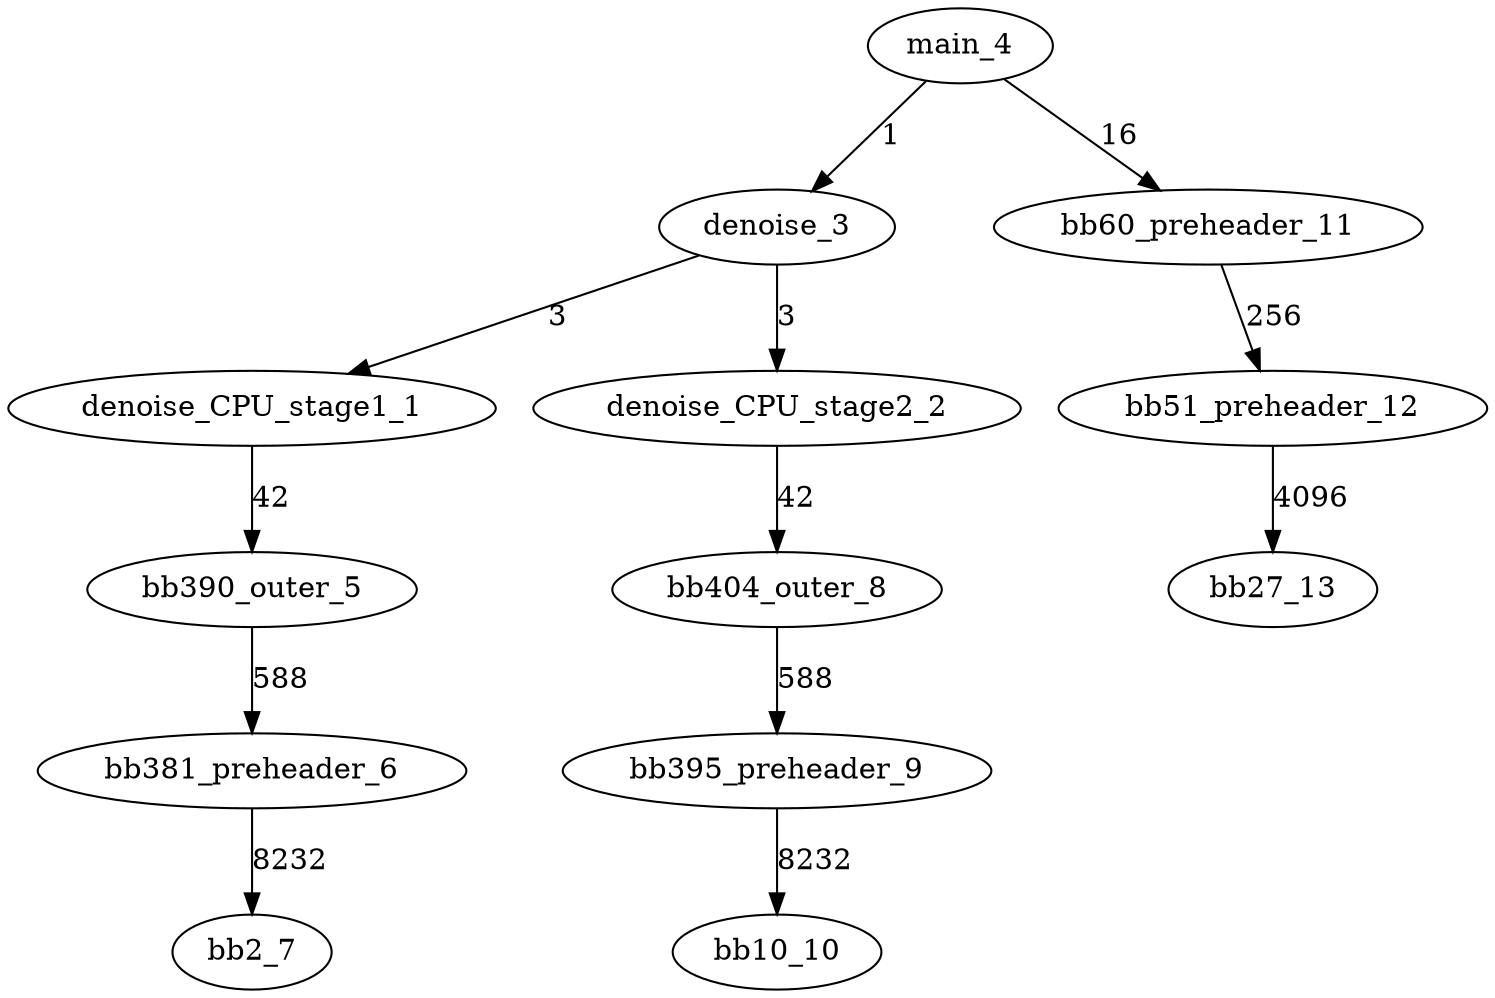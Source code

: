 digraph G {
denoise_CPU_stage1_1->bb390_outer_5 [label="42"]
bb390_outer_5->bb381_preheader_6 [label="588"]
bb381_preheader_6->bb2_7 [label="8232"]
denoise_CPU_stage2_2->bb404_outer_8 [label="42"]
bb404_outer_8->bb395_preheader_9 [label="588"]
bb395_preheader_9->bb10_10 [label="8232"]
denoise_3->denoise_CPU_stage2_2 [label="3"]
denoise_3->denoise_CPU_stage1_1 [label="3"]
main_4->denoise_3 [label="1"]
main_4->bb60_preheader_11 [label="16"]
bb60_preheader_11->bb51_preheader_12 [label="256"]
bb51_preheader_12->bb27_13 [label="4096"]
}